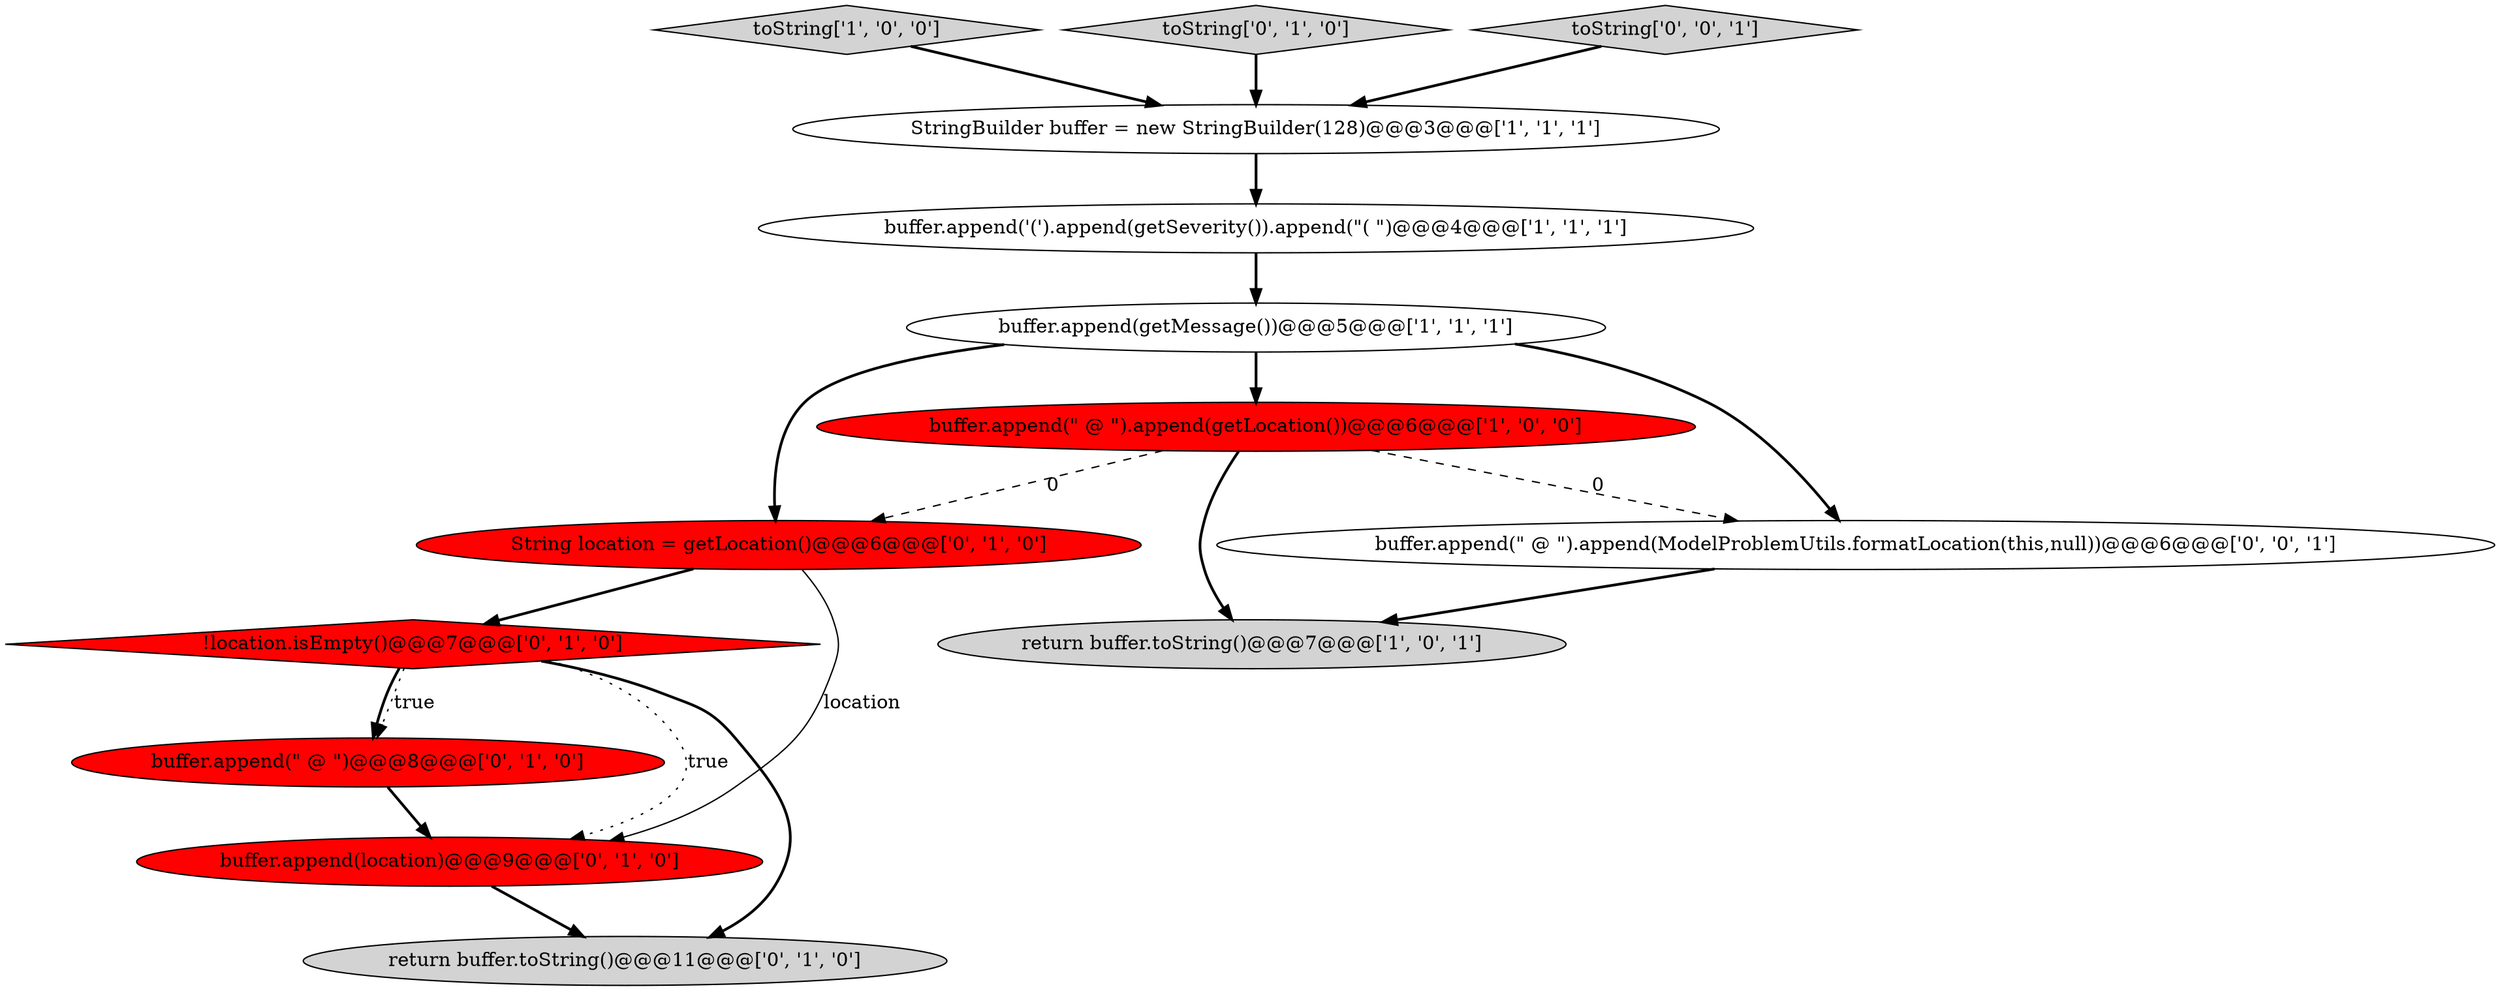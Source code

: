 digraph {
4 [style = filled, label = "toString['1', '0', '0']", fillcolor = lightgray, shape = diamond image = "AAA0AAABBB1BBB"];
11 [style = filled, label = "return buffer.toString()@@@11@@@['0', '1', '0']", fillcolor = lightgray, shape = ellipse image = "AAA0AAABBB2BBB"];
8 [style = filled, label = "buffer.append(\" @ \")@@@8@@@['0', '1', '0']", fillcolor = red, shape = ellipse image = "AAA1AAABBB2BBB"];
6 [style = filled, label = "buffer.append(location)@@@9@@@['0', '1', '0']", fillcolor = red, shape = ellipse image = "AAA1AAABBB2BBB"];
9 [style = filled, label = "toString['0', '1', '0']", fillcolor = lightgray, shape = diamond image = "AAA0AAABBB2BBB"];
3 [style = filled, label = "return buffer.toString()@@@7@@@['1', '0', '1']", fillcolor = lightgray, shape = ellipse image = "AAA0AAABBB1BBB"];
2 [style = filled, label = "buffer.append('(').append(getSeverity()).append(\"( \")@@@4@@@['1', '1', '1']", fillcolor = white, shape = ellipse image = "AAA0AAABBB1BBB"];
1 [style = filled, label = "StringBuilder buffer = new StringBuilder(128)@@@3@@@['1', '1', '1']", fillcolor = white, shape = ellipse image = "AAA0AAABBB1BBB"];
7 [style = filled, label = "!location.isEmpty()@@@7@@@['0', '1', '0']", fillcolor = red, shape = diamond image = "AAA1AAABBB2BBB"];
10 [style = filled, label = "String location = getLocation()@@@6@@@['0', '1', '0']", fillcolor = red, shape = ellipse image = "AAA1AAABBB2BBB"];
12 [style = filled, label = "buffer.append(\" @ \").append(ModelProblemUtils.formatLocation(this,null))@@@6@@@['0', '0', '1']", fillcolor = white, shape = ellipse image = "AAA0AAABBB3BBB"];
13 [style = filled, label = "toString['0', '0', '1']", fillcolor = lightgray, shape = diamond image = "AAA0AAABBB3BBB"];
0 [style = filled, label = "buffer.append(\" @ \").append(getLocation())@@@6@@@['1', '0', '0']", fillcolor = red, shape = ellipse image = "AAA1AAABBB1BBB"];
5 [style = filled, label = "buffer.append(getMessage())@@@5@@@['1', '1', '1']", fillcolor = white, shape = ellipse image = "AAA0AAABBB1BBB"];
0->3 [style = bold, label=""];
10->6 [style = solid, label="location"];
5->10 [style = bold, label=""];
7->6 [style = dotted, label="true"];
4->1 [style = bold, label=""];
1->2 [style = bold, label=""];
7->11 [style = bold, label=""];
8->6 [style = bold, label=""];
12->3 [style = bold, label=""];
0->12 [style = dashed, label="0"];
9->1 [style = bold, label=""];
5->0 [style = bold, label=""];
5->12 [style = bold, label=""];
7->8 [style = bold, label=""];
7->8 [style = dotted, label="true"];
0->10 [style = dashed, label="0"];
10->7 [style = bold, label=""];
6->11 [style = bold, label=""];
13->1 [style = bold, label=""];
2->5 [style = bold, label=""];
}
